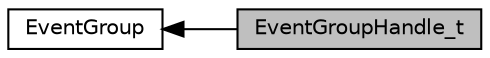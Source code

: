digraph "EventGroupHandle_t"
{
  edge [fontname="Helvetica",fontsize="10",labelfontname="Helvetica",labelfontsize="10"];
  node [fontname="Helvetica",fontsize="10",shape=record];
  rankdir=LR;
  Node0 [label="EventGroupHandle_t",height=0.2,width=0.4,color="black", fillcolor="grey75", style="filled", fontcolor="black"];
  Node1 [label="EventGroup",height=0.2,width=0.4,color="black", fillcolor="white", style="filled",URL="$group___event_group.html",tooltip="An event group is a collection of bits to which an application can assign a meaning. "];
  Node1->Node0 [shape=plaintext, dir="back", style="solid"];
}
